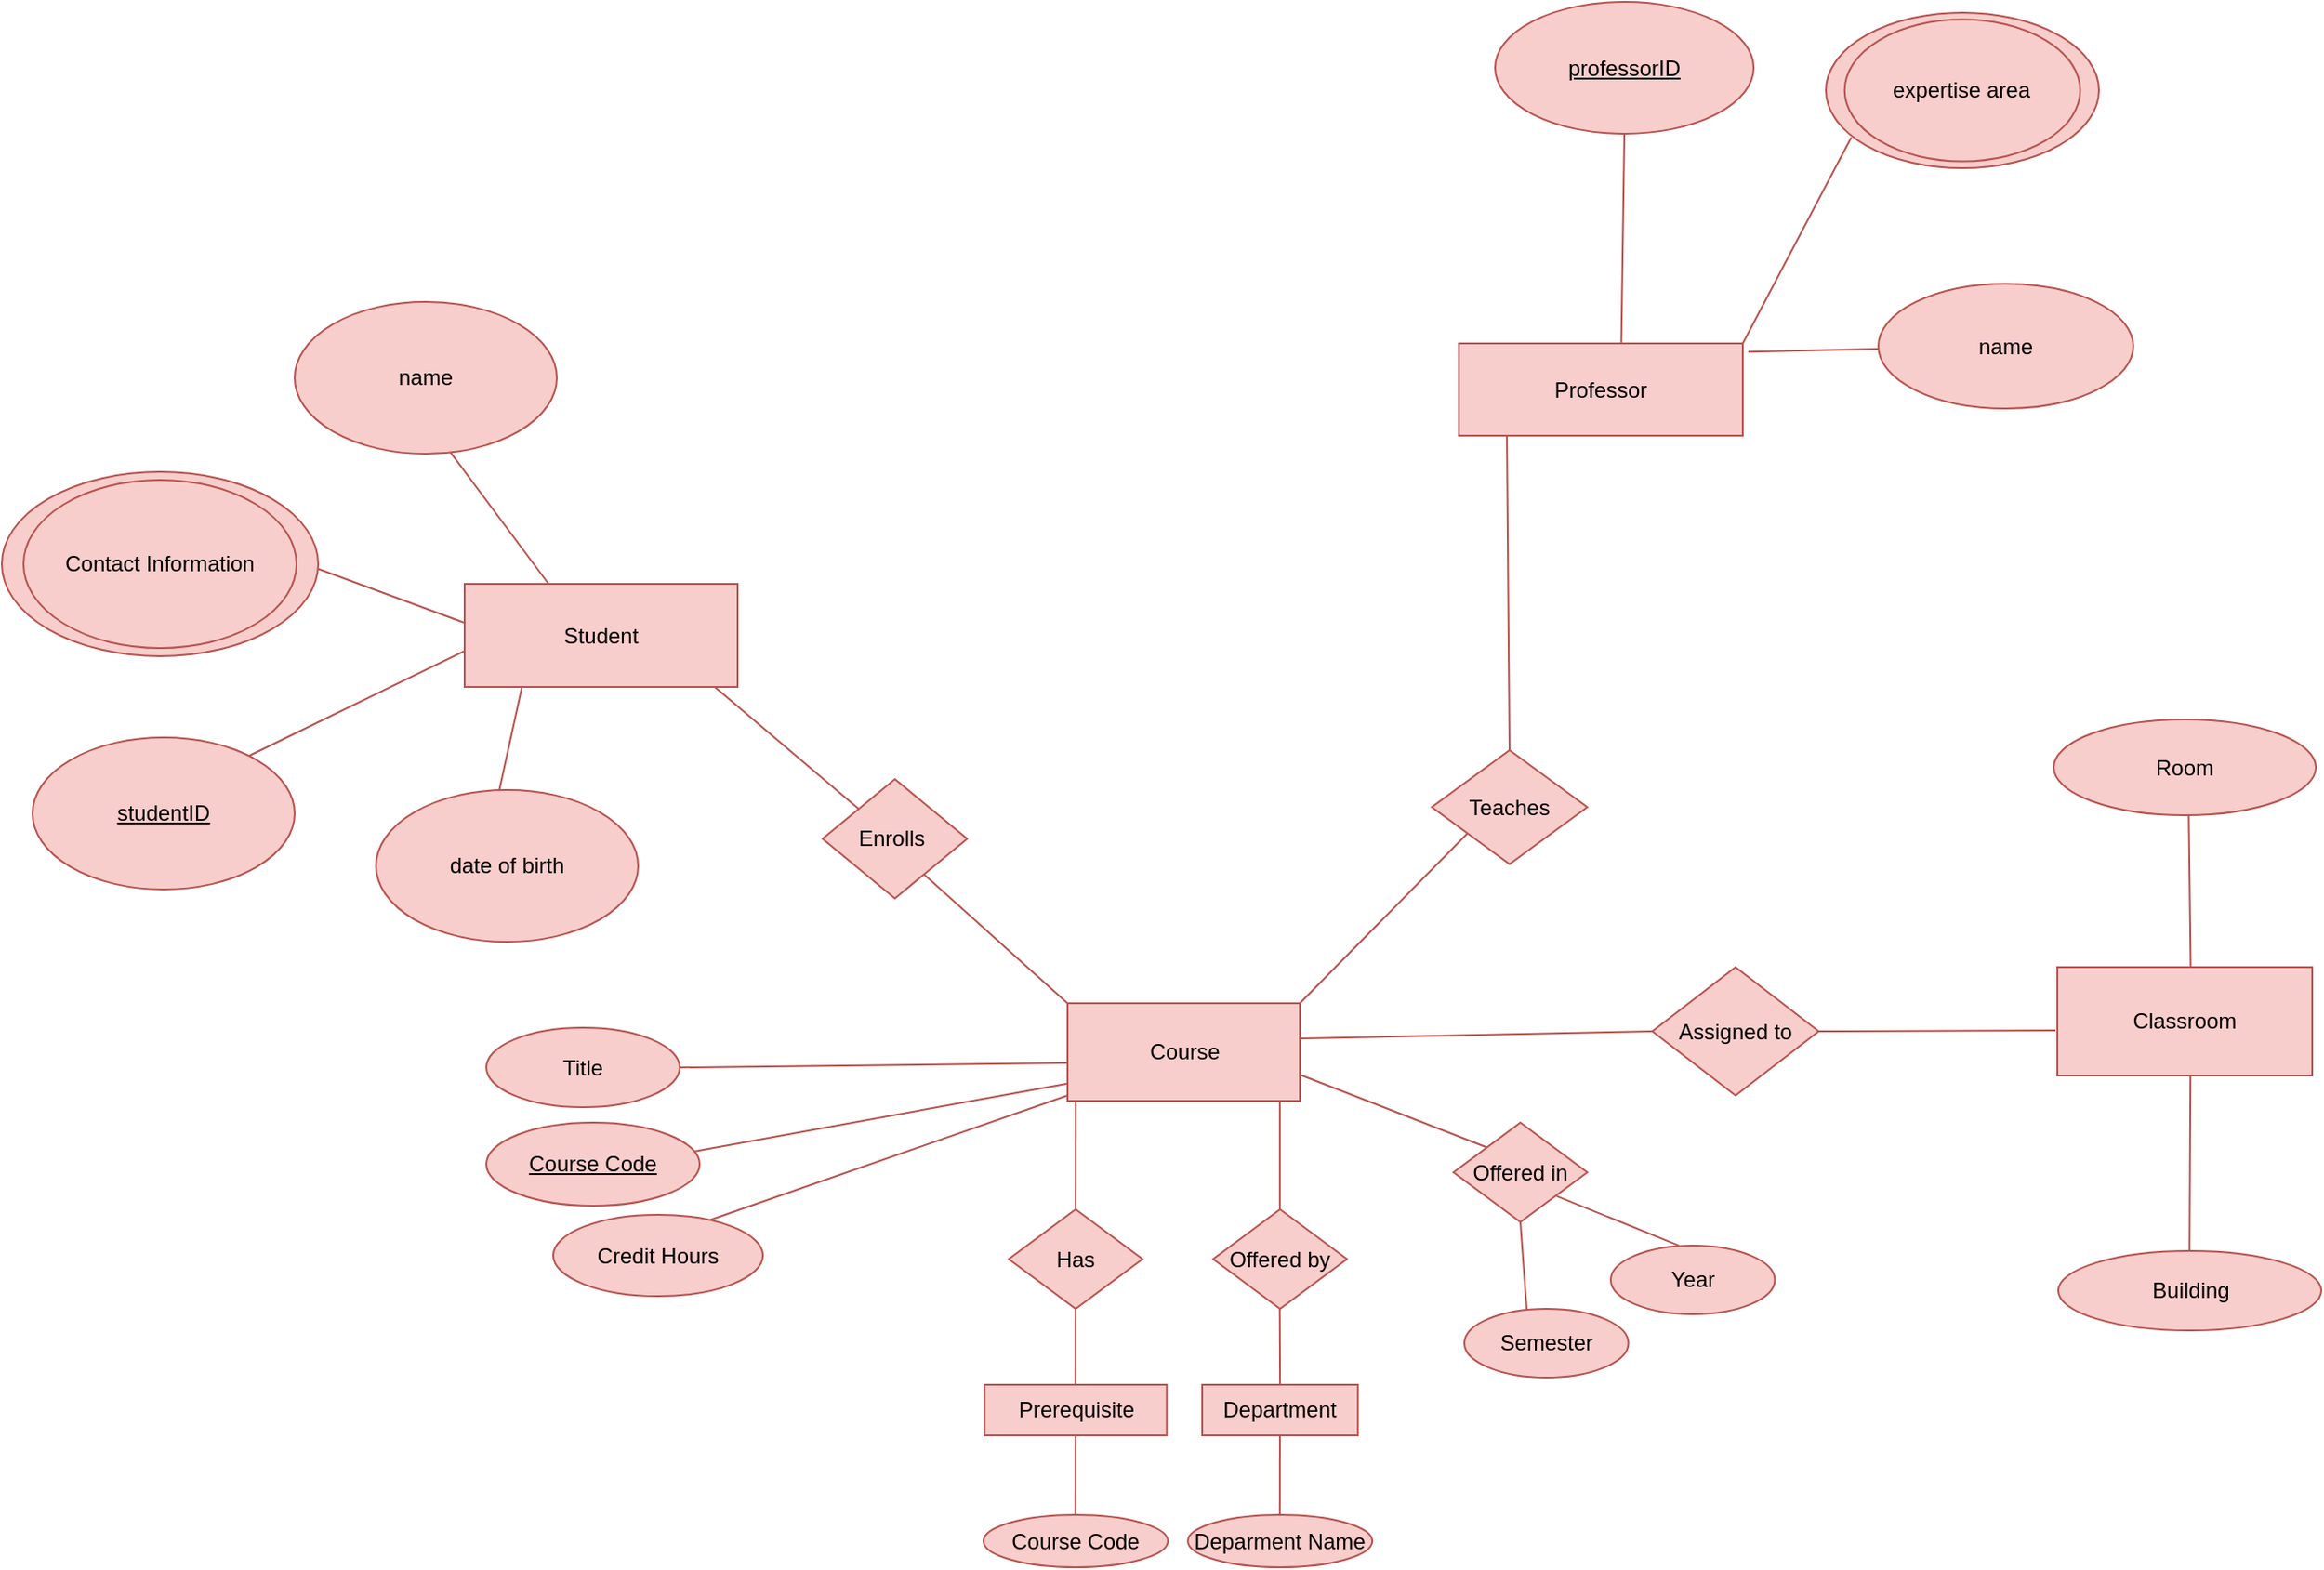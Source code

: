<mxfile version="22.1.17" type="github">
  <diagram name="Page-1" id="F_wCH4cNJeah3VXanhgM">
    <mxGraphModel dx="2286" dy="1323" grid="0" gridSize="10" guides="1" tooltips="1" connect="1" arrows="1" fold="1" page="0" pageScale="1" pageWidth="850" pageHeight="1100" math="0" shadow="0">
      <root>
        <mxCell id="0" />
        <mxCell id="1" parent="0" />
        <mxCell id="qFm-FN6bEXjQ4lzIaX7l-1" value="&lt;u&gt;studentID&lt;/u&gt;" style="ellipse;whiteSpace=wrap;html=1;fillColor=#f8cecc;strokeColor=#b85450;" parent="1" vertex="1">
          <mxGeometry x="-154" y="271" width="145" height="84" as="geometry" />
        </mxCell>
        <mxCell id="qFm-FN6bEXjQ4lzIaX7l-2" value="name" style="ellipse;whiteSpace=wrap;html=1;fillColor=#f8cecc;strokeColor=#b85450;" parent="1" vertex="1">
          <mxGeometry x="-9" y="30" width="145" height="84" as="geometry" />
        </mxCell>
        <mxCell id="qFm-FN6bEXjQ4lzIaX7l-4" value="date of birth" style="ellipse;whiteSpace=wrap;html=1;fillColor=#f8cecc;strokeColor=#b85450;" parent="1" vertex="1">
          <mxGeometry x="36" y="300" width="145" height="84" as="geometry" />
        </mxCell>
        <mxCell id="qFm-FN6bEXjQ4lzIaX7l-7" value="Student" style="rounded=0;whiteSpace=wrap;html=1;fillColor=#f8cecc;strokeColor=#b85450;" parent="1" vertex="1">
          <mxGeometry x="85" y="186" width="151" height="57" as="geometry" />
        </mxCell>
        <mxCell id="zLRRYhPwCApjRW2eAUQS-5" value="Enrolls&amp;nbsp;&lt;br&gt;" style="rhombus;whiteSpace=wrap;html=1;rounded=0;fillColor=#f8cecc;strokeColor=#b85450;" parent="1" vertex="1">
          <mxGeometry x="283" y="294" width="80" height="66" as="geometry" />
        </mxCell>
        <mxCell id="zLRRYhPwCApjRW2eAUQS-9" value="Course" style="rounded=0;whiteSpace=wrap;html=1;fillColor=#f8cecc;strokeColor=#b85450;" parent="1" vertex="1">
          <mxGeometry x="418.5" y="418" width="128.5" height="54" as="geometry" />
        </mxCell>
        <mxCell id="zLRRYhPwCApjRW2eAUQS-15" value="" style="edgeStyle=none;orthogonalLoop=1;jettySize=auto;html=1;rounded=0;endArrow=none;startSize=14;endSize=14;sourcePerimeterSpacing=8;targetPerimeterSpacing=8;curved=1;endFill=0;exitX=1;exitY=0;exitDx=0;exitDy=0;entryX=0.228;entryY=0.732;entryDx=0;entryDy=0;entryPerimeter=0;fillColor=#f8cecc;strokeColor=#b85450;" parent="1" source="zLRRYhPwCApjRW2eAUQS-9" target="zLRRYhPwCApjRW2eAUQS-16" edge="1">
          <mxGeometry width="140" relative="1" as="geometry">
            <mxPoint x="589" y="355" as="sourcePoint" />
            <mxPoint x="690" y="312" as="targetPoint" />
            <Array as="points" />
          </mxGeometry>
        </mxCell>
        <mxCell id="zLRRYhPwCApjRW2eAUQS-16" value="Teaches" style="rhombus;whiteSpace=wrap;html=1;rounded=0;fillColor=#f8cecc;strokeColor=#b85450;" parent="1" vertex="1">
          <mxGeometry x="620" y="278" width="86" height="63" as="geometry" />
        </mxCell>
        <mxCell id="zLRRYhPwCApjRW2eAUQS-18" value="" style="edgeStyle=none;orthogonalLoop=1;jettySize=auto;html=1;rounded=0;endArrow=none;startSize=14;endSize=14;sourcePerimeterSpacing=8;targetPerimeterSpacing=8;curved=1;exitX=0.5;exitY=0;exitDx=0;exitDy=0;endFill=0;entryX=0.169;entryY=0.995;entryDx=0;entryDy=0;entryPerimeter=0;fillColor=#f8cecc;strokeColor=#b85450;" parent="1" source="zLRRYhPwCApjRW2eAUQS-16" target="zLRRYhPwCApjRW2eAUQS-19" edge="1">
          <mxGeometry width="140" relative="1" as="geometry">
            <mxPoint x="633" y="196" as="sourcePoint" />
            <mxPoint x="724" y="55" as="targetPoint" />
            <Array as="points" />
          </mxGeometry>
        </mxCell>
        <mxCell id="zLRRYhPwCApjRW2eAUQS-19" value="Professor" style="rounded=0;whiteSpace=wrap;html=1;fillColor=#f8cecc;strokeColor=#b85450;" parent="1" vertex="1">
          <mxGeometry x="635" y="53" width="157" height="51" as="geometry" />
        </mxCell>
        <mxCell id="zLRRYhPwCApjRW2eAUQS-22" value="" style="edgeStyle=none;orthogonalLoop=1;jettySize=auto;html=1;rounded=0;endArrow=none;startSize=14;endSize=14;sourcePerimeterSpacing=8;targetPerimeterSpacing=8;curved=1;endFill=0;exitX=1;exitY=0.361;exitDx=0;exitDy=0;entryX=0;entryY=0.5;entryDx=0;entryDy=0;exitPerimeter=0;fillColor=#f8cecc;strokeColor=#b85450;" parent="1" source="zLRRYhPwCApjRW2eAUQS-9" target="zLRRYhPwCApjRW2eAUQS-23" edge="1">
          <mxGeometry width="140" relative="1" as="geometry">
            <mxPoint x="578.5" y="437.54" as="sourcePoint" />
            <mxPoint x="715.508" y="437.468" as="targetPoint" />
            <Array as="points" />
          </mxGeometry>
        </mxCell>
        <mxCell id="zLRRYhPwCApjRW2eAUQS-23" value="Assigned to" style="rhombus;whiteSpace=wrap;html=1;rounded=0;fillColor=#f8cecc;strokeColor=#b85450;" parent="1" vertex="1">
          <mxGeometry x="742" y="398" width="92" height="71" as="geometry" />
        </mxCell>
        <mxCell id="zLRRYhPwCApjRW2eAUQS-24" value="" style="group;fillColor=none;strokeColor=none;" parent="1" vertex="1" connectable="0">
          <mxGeometry x="-171" y="124" width="175" height="102" as="geometry" />
        </mxCell>
        <mxCell id="zLRRYhPwCApjRW2eAUQS-1" value="" style="ellipse;whiteSpace=wrap;html=1;fillColor=#f8cecc;strokeColor=#b85450;" parent="zLRRYhPwCApjRW2eAUQS-24" vertex="1">
          <mxGeometry width="175" height="102" as="geometry" />
        </mxCell>
        <mxCell id="zLRRYhPwCApjRW2eAUQS-2" value="Contact Information" style="ellipse;whiteSpace=wrap;html=1;fillColor=#f8cecc;strokeColor=#b85450;" parent="zLRRYhPwCApjRW2eAUQS-24" vertex="1">
          <mxGeometry x="12" y="4.5" width="151" height="93" as="geometry" />
        </mxCell>
        <mxCell id="zLRRYhPwCApjRW2eAUQS-25" value="" style="edgeStyle=none;orthogonalLoop=1;jettySize=auto;html=1;rounded=0;endArrow=none;startSize=14;endSize=14;sourcePerimeterSpacing=8;targetPerimeterSpacing=8;curved=1;endFill=0;exitX=0.594;exitY=0.99;exitDx=0;exitDy=0;exitPerimeter=0;entryX=0.307;entryY=-0.002;entryDx=0;entryDy=0;entryPerimeter=0;fillColor=#f8cecc;strokeColor=#b85450;" parent="1" source="qFm-FN6bEXjQ4lzIaX7l-2" target="qFm-FN6bEXjQ4lzIaX7l-7" edge="1">
          <mxGeometry width="140" relative="1" as="geometry">
            <mxPoint x="30" y="219" as="sourcePoint" />
            <mxPoint x="170" y="219" as="targetPoint" />
            <Array as="points" />
          </mxGeometry>
        </mxCell>
        <mxCell id="zLRRYhPwCApjRW2eAUQS-26" value="" style="edgeStyle=none;orthogonalLoop=1;jettySize=auto;html=1;rounded=0;endArrow=none;startSize=14;endSize=14;sourcePerimeterSpacing=8;targetPerimeterSpacing=8;curved=1;endFill=0;exitX=0.999;exitY=0.526;exitDx=0;exitDy=0;exitPerimeter=0;entryX=-0.002;entryY=0.376;entryDx=0;entryDy=0;entryPerimeter=0;fillColor=#f8cecc;strokeColor=#b85450;" parent="1" source="zLRRYhPwCApjRW2eAUQS-1" target="qFm-FN6bEXjQ4lzIaX7l-7" edge="1">
          <mxGeometry width="140" relative="1" as="geometry">
            <mxPoint x="4" y="172" as="sourcePoint" />
            <mxPoint x="61" y="222" as="targetPoint" />
            <Array as="points" />
          </mxGeometry>
        </mxCell>
        <mxCell id="zLRRYhPwCApjRW2eAUQS-27" value="" style="edgeStyle=none;orthogonalLoop=1;jettySize=auto;html=1;rounded=0;endArrow=none;startSize=14;endSize=14;sourcePerimeterSpacing=8;targetPerimeterSpacing=8;curved=1;endFill=0;exitX=0.999;exitY=0.526;exitDx=0;exitDy=0;exitPerimeter=0;entryX=0;entryY=0.65;entryDx=0;entryDy=0;entryPerimeter=0;fillColor=#f8cecc;strokeColor=#b85450;" parent="1" target="qFm-FN6bEXjQ4lzIaX7l-7" edge="1">
          <mxGeometry width="140" relative="1" as="geometry">
            <mxPoint x="-34" y="281" as="sourcePoint" />
            <mxPoint x="47" y="296" as="targetPoint" />
            <Array as="points" />
          </mxGeometry>
        </mxCell>
        <mxCell id="zLRRYhPwCApjRW2eAUQS-28" value="" style="edgeStyle=none;orthogonalLoop=1;jettySize=auto;html=1;rounded=0;endArrow=none;startSize=14;endSize=14;sourcePerimeterSpacing=8;targetPerimeterSpacing=8;curved=1;endFill=0;exitX=0.346;exitY=-0.006;exitDx=0;exitDy=0;exitPerimeter=0;entryX=0.21;entryY=1.001;entryDx=0;entryDy=0;entryPerimeter=0;fillColor=#f8cecc;strokeColor=#b85450;" parent="1" target="qFm-FN6bEXjQ4lzIaX7l-7" edge="1">
          <mxGeometry width="140" relative="1" as="geometry">
            <mxPoint x="104.09" y="300.496" as="sourcePoint" />
            <mxPoint x="119" y="244" as="targetPoint" />
            <Array as="points" />
          </mxGeometry>
        </mxCell>
        <mxCell id="zLRRYhPwCApjRW2eAUQS-31" value="" style="edgeStyle=none;curved=1;rounded=0;orthogonalLoop=1;jettySize=auto;html=1;endArrow=none;startSize=14;endSize=14;sourcePerimeterSpacing=8;targetPerimeterSpacing=8;endFill=0;exitX=1;exitY=0.5;exitDx=0;exitDy=0;fillColor=#f8cecc;strokeColor=#b85450;" parent="1" source="zLRRYhPwCApjRW2eAUQS-23" edge="1">
          <mxGeometry relative="1" as="geometry">
            <mxPoint x="841" y="437.88" as="sourcePoint" />
            <mxPoint x="965" y="433" as="targetPoint" />
            <Array as="points" />
          </mxGeometry>
        </mxCell>
        <mxCell id="zLRRYhPwCApjRW2eAUQS-32" value="Classroom" style="rounded=0;whiteSpace=wrap;html=1;fillColor=#f8cecc;strokeColor=#b85450;" parent="1" vertex="1">
          <mxGeometry x="966" y="398" width="141" height="60" as="geometry" />
        </mxCell>
        <mxCell id="zLRRYhPwCApjRW2eAUQS-34" style="edgeStyle=none;curved=1;rounded=0;orthogonalLoop=1;jettySize=auto;html=1;endArrow=none;startSize=14;endSize=14;sourcePerimeterSpacing=8;targetPerimeterSpacing=8;endFill=0;entryX=0.515;entryY=0.995;entryDx=0;entryDy=0;entryPerimeter=0;exitX=0.523;exitY=0.001;exitDx=0;exitDy=0;exitPerimeter=0;fillColor=#f8cecc;strokeColor=#b85450;" parent="1" source="zLRRYhPwCApjRW2eAUQS-32" target="zLRRYhPwCApjRW2eAUQS-36" edge="1">
          <mxGeometry relative="1" as="geometry">
            <mxPoint x="1038.71" y="314.996" as="targetPoint" />
            <mxPoint x="1039" y="397" as="sourcePoint" />
          </mxGeometry>
        </mxCell>
        <mxCell id="zLRRYhPwCApjRW2eAUQS-35" style="edgeStyle=none;curved=1;rounded=0;orthogonalLoop=1;jettySize=auto;html=1;endArrow=none;startSize=14;endSize=14;sourcePerimeterSpacing=8;targetPerimeterSpacing=8;endFill=0;entryX=0.522;entryY=1.004;entryDx=0;entryDy=0;entryPerimeter=0;fillColor=#f8cecc;strokeColor=#b85450;" parent="1" target="zLRRYhPwCApjRW2eAUQS-32" edge="1">
          <mxGeometry relative="1" as="geometry">
            <mxPoint x="1038.8" y="477.496" as="targetPoint" />
            <mxPoint x="1039.09" y="559.5" as="sourcePoint" />
          </mxGeometry>
        </mxCell>
        <mxCell id="zLRRYhPwCApjRW2eAUQS-36" value="Room" style="ellipse;whiteSpace=wrap;html=1;fillColor=#f8cecc;strokeColor=#b85450;" parent="1" vertex="1">
          <mxGeometry x="964" y="261" width="145" height="53" as="geometry" />
        </mxCell>
        <mxCell id="zLRRYhPwCApjRW2eAUQS-37" value="Building" style="ellipse;whiteSpace=wrap;html=1;fillColor=#f8cecc;strokeColor=#b85450;" parent="1" vertex="1">
          <mxGeometry x="966.5" y="555" width="145.5" height="44" as="geometry" />
        </mxCell>
        <mxCell id="zLRRYhPwCApjRW2eAUQS-39" value="" style="edgeStyle=none;orthogonalLoop=1;jettySize=auto;html=1;rounded=0;endArrow=none;startSize=14;endSize=14;sourcePerimeterSpacing=8;targetPerimeterSpacing=8;curved=1;exitX=0.702;exitY=0.799;exitDx=0;exitDy=0;exitPerimeter=0;entryX=0;entryY=0;entryDx=0;entryDy=0;endFill=0;fillColor=#f8cecc;strokeColor=#b85450;" parent="1" source="zLRRYhPwCApjRW2eAUQS-5" target="zLRRYhPwCApjRW2eAUQS-9" edge="1">
          <mxGeometry width="140" relative="1" as="geometry">
            <mxPoint x="420" y="304" as="sourcePoint" />
            <mxPoint x="560" y="304" as="targetPoint" />
            <Array as="points" />
          </mxGeometry>
        </mxCell>
        <mxCell id="zLRRYhPwCApjRW2eAUQS-40" value="" style="edgeStyle=none;orthogonalLoop=1;jettySize=auto;html=1;rounded=0;endArrow=none;startSize=14;endSize=14;sourcePerimeterSpacing=8;targetPerimeterSpacing=8;curved=1;entryX=0.916;entryY=0.999;entryDx=0;entryDy=0;entryPerimeter=0;exitX=0;exitY=0;exitDx=0;exitDy=0;endFill=0;fillColor=#f8cecc;strokeColor=#b85450;" parent="1" source="zLRRYhPwCApjRW2eAUQS-5" target="qFm-FN6bEXjQ4lzIaX7l-7" edge="1">
          <mxGeometry width="140" relative="1" as="geometry">
            <mxPoint x="408" y="356" as="sourcePoint" />
            <mxPoint x="548" y="356" as="targetPoint" />
            <Array as="points" />
          </mxGeometry>
        </mxCell>
        <mxCell id="zLRRYhPwCApjRW2eAUQS-42" value="&lt;u&gt;professorID&lt;/u&gt;" style="ellipse;whiteSpace=wrap;html=1;fillColor=#f8cecc;strokeColor=#b85450;" parent="1" vertex="1">
          <mxGeometry x="655" y="-136" width="143" height="73" as="geometry" />
        </mxCell>
        <mxCell id="zLRRYhPwCApjRW2eAUQS-43" value="name" style="ellipse;whiteSpace=wrap;html=1;fillColor=#f8cecc;strokeColor=#b85450;" parent="1" vertex="1">
          <mxGeometry x="867" y="20" width="141" height="69" as="geometry" />
        </mxCell>
        <mxCell id="zLRRYhPwCApjRW2eAUQS-44" value="" style="group;fillColor=none;strokeColor=none;" parent="1" vertex="1" connectable="0">
          <mxGeometry x="838" y="-130" width="151" height="86" as="geometry" />
        </mxCell>
        <mxCell id="zLRRYhPwCApjRW2eAUQS-45" value="" style="ellipse;whiteSpace=wrap;html=1;fillColor=#f8cecc;strokeColor=#b85450;" parent="zLRRYhPwCApjRW2eAUQS-44" vertex="1">
          <mxGeometry width="151" height="86" as="geometry" />
        </mxCell>
        <mxCell id="zLRRYhPwCApjRW2eAUQS-46" value="expertise area" style="ellipse;whiteSpace=wrap;html=1;fillColor=#f8cecc;strokeColor=#b85450;" parent="zLRRYhPwCApjRW2eAUQS-44" vertex="1">
          <mxGeometry x="10.354" y="3.794" width="130.291" height="78.412" as="geometry" />
        </mxCell>
        <mxCell id="zLRRYhPwCApjRW2eAUQS-47" style="edgeStyle=none;curved=1;rounded=0;orthogonalLoop=1;jettySize=auto;html=1;exitX=0.5;exitY=1;exitDx=0;exitDy=0;endArrow=none;startSize=14;endSize=14;sourcePerimeterSpacing=8;targetPerimeterSpacing=8;endFill=0;entryX=0.572;entryY=-0.004;entryDx=0;entryDy=0;entryPerimeter=0;fillColor=#f8cecc;strokeColor=#b85450;" parent="1" source="zLRRYhPwCApjRW2eAUQS-42" target="zLRRYhPwCApjRW2eAUQS-19" edge="1">
          <mxGeometry relative="1" as="geometry">
            <mxPoint x="728" y="-29" as="targetPoint" />
          </mxGeometry>
        </mxCell>
        <mxCell id="zLRRYhPwCApjRW2eAUQS-48" value="" style="edgeStyle=none;orthogonalLoop=1;jettySize=auto;html=1;rounded=0;endArrow=none;startSize=14;endSize=14;sourcePerimeterSpacing=8;targetPerimeterSpacing=8;curved=1;exitX=1;exitY=0;exitDx=0;exitDy=0;endFill=0;entryX=0.093;entryY=0.802;entryDx=0;entryDy=0;entryPerimeter=0;fillColor=#f8cecc;strokeColor=#b85450;" parent="1" source="zLRRYhPwCApjRW2eAUQS-19" target="zLRRYhPwCApjRW2eAUQS-45" edge="1">
          <mxGeometry width="140" relative="1" as="geometry">
            <mxPoint x="752" y="-80" as="sourcePoint" />
            <mxPoint x="864" y="-57" as="targetPoint" />
            <Array as="points" />
          </mxGeometry>
        </mxCell>
        <mxCell id="zLRRYhPwCApjRW2eAUQS-49" style="edgeStyle=none;curved=1;rounded=0;orthogonalLoop=1;jettySize=auto;html=1;entryX=0;entryY=0.635;entryDx=0;entryDy=0;entryPerimeter=0;endArrow=none;startSize=14;endSize=14;sourcePerimeterSpacing=8;targetPerimeterSpacing=8;exitX=1;exitY=0.5;exitDx=0;exitDy=0;endFill=0;fillColor=#f8cecc;strokeColor=#b85450;" parent="1" edge="1">
          <mxGeometry relative="1" as="geometry">
            <mxPoint x="795" y="57.66" as="sourcePoint" />
            <mxPoint x="867" y="56.0" as="targetPoint" />
          </mxGeometry>
        </mxCell>
        <mxCell id="zLRRYhPwCApjRW2eAUQS-50" value="" style="edgeStyle=none;orthogonalLoop=1;jettySize=auto;html=1;rounded=0;endArrow=none;startSize=14;endSize=14;sourcePerimeterSpacing=8;targetPerimeterSpacing=8;curved=1;endFill=0;exitX=1;exitY=0.5;exitDx=0;exitDy=0;fillColor=#f8cecc;strokeColor=#b85450;" parent="1" source="zLRRYhPwCApjRW2eAUQS-53" edge="1">
          <mxGeometry width="140" relative="1" as="geometry">
            <mxPoint x="215" y="465" as="sourcePoint" />
            <mxPoint x="418.5" y="451" as="targetPoint" />
            <Array as="points" />
          </mxGeometry>
        </mxCell>
        <mxCell id="zLRRYhPwCApjRW2eAUQS-51" value="" style="edgeStyle=none;orthogonalLoop=1;jettySize=auto;html=1;rounded=0;endArrow=none;startSize=14;endSize=14;sourcePerimeterSpacing=8;targetPerimeterSpacing=8;curved=1;endFill=0;exitX=0.968;exitY=0.35;exitDx=0;exitDy=0;entryX=0.002;entryY=0.821;entryDx=0;entryDy=0;entryPerimeter=0;exitPerimeter=0;fillColor=#f8cecc;strokeColor=#b85450;" parent="1" source="zLRRYhPwCApjRW2eAUQS-54" target="zLRRYhPwCApjRW2eAUQS-9" edge="1">
          <mxGeometry width="140" relative="1" as="geometry">
            <mxPoint x="228" y="504" as="sourcePoint" />
            <mxPoint x="418.5" y="460" as="targetPoint" />
            <Array as="points" />
          </mxGeometry>
        </mxCell>
        <mxCell id="zLRRYhPwCApjRW2eAUQS-52" value="" style="edgeStyle=none;orthogonalLoop=1;jettySize=auto;html=1;rounded=0;endArrow=none;startSize=14;endSize=14;sourcePerimeterSpacing=8;targetPerimeterSpacing=8;curved=1;endFill=0;exitX=0.748;exitY=0.064;exitDx=0;exitDy=0;exitPerimeter=0;fillColor=#f8cecc;strokeColor=#b85450;" parent="1" source="zLRRYhPwCApjRW2eAUQS-55" edge="1">
          <mxGeometry width="140" relative="1" as="geometry">
            <mxPoint x="224.828" y="536.095" as="sourcePoint" />
            <mxPoint x="418.5" y="469" as="targetPoint" />
            <Array as="points" />
          </mxGeometry>
        </mxCell>
        <mxCell id="zLRRYhPwCApjRW2eAUQS-53" value="Title" style="ellipse;whiteSpace=wrap;html=1;fillColor=#f8cecc;strokeColor=#b85450;" parent="1" vertex="1">
          <mxGeometry x="97" y="431.5" width="107" height="44" as="geometry" />
        </mxCell>
        <mxCell id="zLRRYhPwCApjRW2eAUQS-54" value="&lt;u&gt;Course Code&lt;/u&gt;" style="ellipse;whiteSpace=wrap;html=1;fillColor=#f8cecc;strokeColor=#b85450;" parent="1" vertex="1">
          <mxGeometry x="97" y="484" width="118" height="46" as="geometry" />
        </mxCell>
        <mxCell id="zLRRYhPwCApjRW2eAUQS-55" value="Credit Hours" style="ellipse;whiteSpace=wrap;html=1;fillColor=#f8cecc;strokeColor=#b85450;" parent="1" vertex="1">
          <mxGeometry x="134" y="535" width="116" height="45" as="geometry" />
        </mxCell>
        <mxCell id="zLRRYhPwCApjRW2eAUQS-58" value="" style="edgeStyle=none;orthogonalLoop=1;jettySize=auto;html=1;rounded=0;endArrow=none;startSize=14;endSize=14;sourcePerimeterSpacing=8;targetPerimeterSpacing=8;curved=1;entryX=0;entryY=0;entryDx=0;entryDy=0;endFill=0;fillColor=#f8cecc;strokeColor=#b85450;exitX=1;exitY=0.731;exitDx=0;exitDy=0;exitPerimeter=0;" parent="1" source="zLRRYhPwCApjRW2eAUQS-9" target="zLRRYhPwCApjRW2eAUQS-59" edge="1">
          <mxGeometry width="140" relative="1" as="geometry">
            <mxPoint x="549" y="459" as="sourcePoint" />
            <mxPoint x="609" y="514" as="targetPoint" />
            <Array as="points" />
          </mxGeometry>
        </mxCell>
        <mxCell id="zLRRYhPwCApjRW2eAUQS-59" value="Offered in" style="rhombus;whiteSpace=wrap;html=1;rounded=0;fillColor=#f8cecc;strokeColor=#b85450;" parent="1" vertex="1">
          <mxGeometry x="632" y="484" width="74" height="55" as="geometry" />
        </mxCell>
        <mxCell id="zLRRYhPwCApjRW2eAUQS-61" value="" style="edgeStyle=none;orthogonalLoop=1;jettySize=auto;html=1;rounded=0;endArrow=none;startSize=14;endSize=14;sourcePerimeterSpacing=8;targetPerimeterSpacing=8;curved=1;endFill=0;exitX=0.5;exitY=1;exitDx=0;exitDy=0;entryX=0.381;entryY=0.033;entryDx=0;entryDy=0;entryPerimeter=0;fillColor=#f8cecc;strokeColor=#b85450;" parent="1" source="zLRRYhPwCApjRW2eAUQS-59" target="zLRRYhPwCApjRW2eAUQS-64" edge="1">
          <mxGeometry width="140" relative="1" as="geometry">
            <mxPoint x="630.1" y="578" as="sourcePoint" />
            <mxPoint x="630.63" y="650" as="targetPoint" />
            <Array as="points" />
          </mxGeometry>
        </mxCell>
        <mxCell id="zLRRYhPwCApjRW2eAUQS-62" value="" style="edgeStyle=none;orthogonalLoop=1;jettySize=auto;html=1;rounded=0;endArrow=none;startSize=14;endSize=14;sourcePerimeterSpacing=8;targetPerimeterSpacing=8;curved=1;endFill=0;exitX=0.767;exitY=0.737;exitDx=0;exitDy=0;exitPerimeter=0;entryX=0.416;entryY=0.002;entryDx=0;entryDy=0;entryPerimeter=0;fillColor=#f8cecc;strokeColor=#b85450;" parent="1" source="zLRRYhPwCApjRW2eAUQS-59" target="zLRRYhPwCApjRW2eAUQS-66" edge="1">
          <mxGeometry width="140" relative="1" as="geometry">
            <mxPoint x="656.995" y="567.0" as="sourcePoint" />
            <mxPoint x="699" y="637" as="targetPoint" />
            <Array as="points" />
          </mxGeometry>
        </mxCell>
        <mxCell id="zLRRYhPwCApjRW2eAUQS-64" value="Semester" style="ellipse;whiteSpace=wrap;html=1;fillColor=#f8cecc;strokeColor=#b85450;" parent="1" vertex="1">
          <mxGeometry x="638" y="587" width="90.75" height="38" as="geometry" />
        </mxCell>
        <mxCell id="zLRRYhPwCApjRW2eAUQS-66" value="Year" style="ellipse;whiteSpace=wrap;html=1;fillColor=#f8cecc;strokeColor=#b85450;" parent="1" vertex="1">
          <mxGeometry x="719" y="552" width="90.75" height="38" as="geometry" />
        </mxCell>
        <mxCell id="zLRRYhPwCApjRW2eAUQS-68" value="" style="edgeStyle=none;orthogonalLoop=1;jettySize=auto;html=1;rounded=0;endArrow=none;startSize=14;endSize=14;sourcePerimeterSpacing=8;targetPerimeterSpacing=8;curved=1;endFill=0;fillColor=#f8cecc;strokeColor=#b85450;" parent="1" edge="1">
          <mxGeometry width="140" relative="1" as="geometry">
            <mxPoint x="423.08" y="472" as="sourcePoint" />
            <mxPoint x="423" y="534" as="targetPoint" />
            <Array as="points" />
          </mxGeometry>
        </mxCell>
        <mxCell id="zLRRYhPwCApjRW2eAUQS-70" style="edgeStyle=none;curved=1;rounded=0;orthogonalLoop=1;jettySize=auto;html=1;endArrow=none;startSize=14;endSize=14;sourcePerimeterSpacing=8;targetPerimeterSpacing=8;endFill=0;fillColor=#f8cecc;strokeColor=#b85450;" parent="1" edge="1">
          <mxGeometry relative="1" as="geometry">
            <mxPoint x="422.88" y="631" as="targetPoint" />
            <mxPoint x="422.93" y="587" as="sourcePoint" />
          </mxGeometry>
        </mxCell>
        <mxCell id="zLRRYhPwCApjRW2eAUQS-69" value="Has&lt;br&gt;" style="rhombus;whiteSpace=wrap;html=1;rounded=0;fillColor=#f8cecc;strokeColor=#b85450;" parent="1" vertex="1">
          <mxGeometry x="386" y="532" width="74" height="55" as="geometry" />
        </mxCell>
        <mxCell id="zLRRYhPwCApjRW2eAUQS-72" value="Prerequisite" style="rounded=0;whiteSpace=wrap;html=1;fillColor=#f8cecc;strokeColor=#b85450;" parent="1" vertex="1">
          <mxGeometry x="372.62" y="629" width="100.75" height="28" as="geometry" />
        </mxCell>
        <mxCell id="zLRRYhPwCApjRW2eAUQS-73" style="edgeStyle=none;curved=1;rounded=0;orthogonalLoop=1;jettySize=auto;html=1;endArrow=none;startSize=14;endSize=14;sourcePerimeterSpacing=8;targetPerimeterSpacing=8;endFill=0;fillColor=#f8cecc;strokeColor=#b85450;" parent="1" edge="1">
          <mxGeometry relative="1" as="geometry">
            <mxPoint x="422.88" y="701" as="targetPoint" />
            <mxPoint x="422.93" y="657" as="sourcePoint" />
          </mxGeometry>
        </mxCell>
        <mxCell id="zLRRYhPwCApjRW2eAUQS-75" value="Course Code" style="ellipse;whiteSpace=wrap;html=1;fillColor=#f8cecc;strokeColor=#b85450;" parent="1" vertex="1">
          <mxGeometry x="372" y="701" width="102" height="29" as="geometry" />
        </mxCell>
        <mxCell id="zLRRYhPwCApjRW2eAUQS-77" value="Offered by" style="rhombus;whiteSpace=wrap;html=1;rounded=0;fillColor=#f8cecc;strokeColor=#b85450;" parent="1" vertex="1">
          <mxGeometry x="499.06" y="532" width="74" height="55" as="geometry" />
        </mxCell>
        <mxCell id="zLRRYhPwCApjRW2eAUQS-78" value="" style="edgeStyle=none;orthogonalLoop=1;jettySize=auto;html=1;rounded=0;endArrow=none;startSize=14;endSize=14;sourcePerimeterSpacing=8;targetPerimeterSpacing=8;curved=1;endFill=0;fillColor=#f8cecc;strokeColor=#b85450;entryX=0.5;entryY=0;entryDx=0;entryDy=0;" parent="1" edge="1">
          <mxGeometry width="140" relative="1" as="geometry">
            <mxPoint x="535.92" y="472" as="sourcePoint" />
            <mxPoint x="535.92" y="532" as="targetPoint" />
            <Array as="points" />
          </mxGeometry>
        </mxCell>
        <mxCell id="zLRRYhPwCApjRW2eAUQS-79" value="" style="edgeStyle=none;orthogonalLoop=1;jettySize=auto;html=1;rounded=0;endArrow=none;startSize=14;endSize=14;sourcePerimeterSpacing=8;targetPerimeterSpacing=8;curved=1;endFill=0;fillColor=#f8cecc;strokeColor=#b85450;entryX=0.5;entryY=0;entryDx=0;entryDy=0;" parent="1" target="zLRRYhPwCApjRW2eAUQS-80" edge="1">
          <mxGeometry width="140" relative="1" as="geometry">
            <mxPoint x="535.87" y="587" as="sourcePoint" />
            <mxPoint x="536.25" y="627" as="targetPoint" />
            <Array as="points" />
          </mxGeometry>
        </mxCell>
        <mxCell id="zLRRYhPwCApjRW2eAUQS-80" value="Department" style="rounded=0;whiteSpace=wrap;html=1;fillColor=#f8cecc;strokeColor=#b85450;" parent="1" vertex="1">
          <mxGeometry x="493" y="629" width="86.12" height="28" as="geometry" />
        </mxCell>
        <mxCell id="zLRRYhPwCApjRW2eAUQS-81" style="edgeStyle=none;curved=1;rounded=0;orthogonalLoop=1;jettySize=auto;html=1;endArrow=none;startSize=14;endSize=14;sourcePerimeterSpacing=8;targetPerimeterSpacing=8;endFill=0;fillColor=#f8cecc;strokeColor=#b85450;" parent="1" edge="1">
          <mxGeometry relative="1" as="geometry">
            <mxPoint x="535.92" y="701" as="targetPoint" />
            <mxPoint x="535.97" y="657" as="sourcePoint" />
          </mxGeometry>
        </mxCell>
        <mxCell id="zLRRYhPwCApjRW2eAUQS-82" value="Deparment Name" style="ellipse;whiteSpace=wrap;html=1;fillColor=#f8cecc;strokeColor=#b85450;" parent="1" vertex="1">
          <mxGeometry x="485.06" y="701" width="102" height="29" as="geometry" />
        </mxCell>
      </root>
    </mxGraphModel>
  </diagram>
</mxfile>
